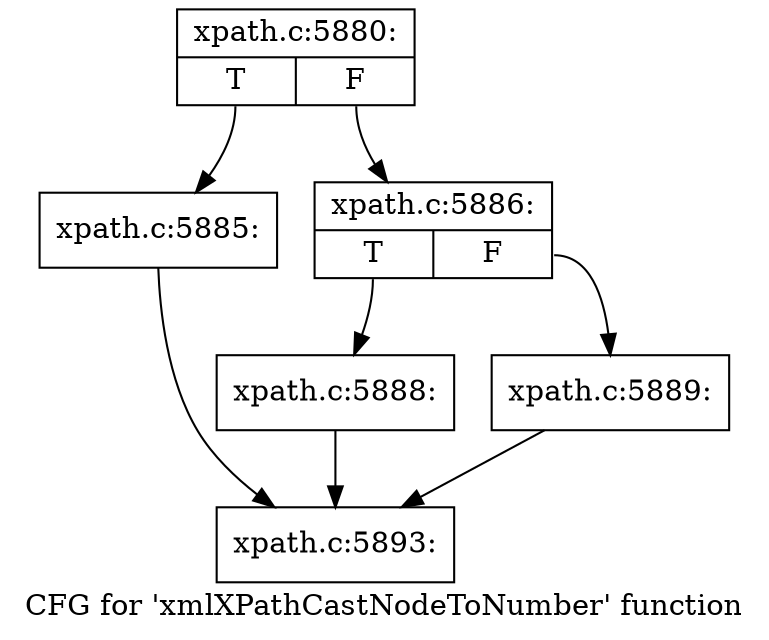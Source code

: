 digraph "CFG for 'xmlXPathCastNodeToNumber' function" {
	label="CFG for 'xmlXPathCastNodeToNumber' function";

	Node0x48e3580 [shape=record,label="{xpath.c:5880:|{<s0>T|<s1>F}}"];
	Node0x48e3580:s0 -> Node0x48e2a50;
	Node0x48e3580:s1 -> Node0x48e2aa0;
	Node0x48e2a50 [shape=record,label="{xpath.c:5885:}"];
	Node0x48e2a50 -> Node0x48e38b0;
	Node0x48e2aa0 [shape=record,label="{xpath.c:5886:|{<s0>T|<s1>F}}"];
	Node0x48e2aa0:s0 -> Node0x48e4c80;
	Node0x48e2aa0:s1 -> Node0x48e4cd0;
	Node0x48e4c80 [shape=record,label="{xpath.c:5888:}"];
	Node0x48e4c80 -> Node0x48e38b0;
	Node0x48e4cd0 [shape=record,label="{xpath.c:5889:}"];
	Node0x48e4cd0 -> Node0x48e38b0;
	Node0x48e38b0 [shape=record,label="{xpath.c:5893:}"];
}
